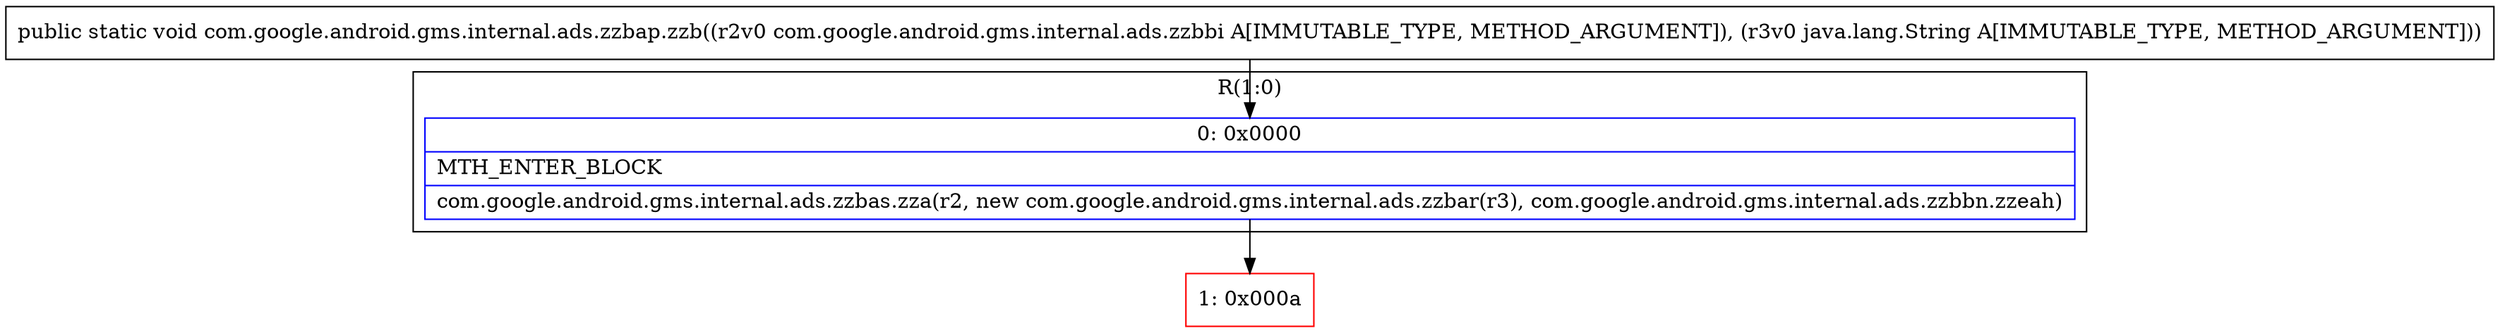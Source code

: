 digraph "CFG forcom.google.android.gms.internal.ads.zzbap.zzb(Lcom\/google\/android\/gms\/internal\/ads\/zzbbi;Ljava\/lang\/String;)V" {
subgraph cluster_Region_834026763 {
label = "R(1:0)";
node [shape=record,color=blue];
Node_0 [shape=record,label="{0\:\ 0x0000|MTH_ENTER_BLOCK\l|com.google.android.gms.internal.ads.zzbas.zza(r2, new com.google.android.gms.internal.ads.zzbar(r3), com.google.android.gms.internal.ads.zzbbn.zzeah)\l}"];
}
Node_1 [shape=record,color=red,label="{1\:\ 0x000a}"];
MethodNode[shape=record,label="{public static void com.google.android.gms.internal.ads.zzbap.zzb((r2v0 com.google.android.gms.internal.ads.zzbbi A[IMMUTABLE_TYPE, METHOD_ARGUMENT]), (r3v0 java.lang.String A[IMMUTABLE_TYPE, METHOD_ARGUMENT])) }"];
MethodNode -> Node_0;
Node_0 -> Node_1;
}

